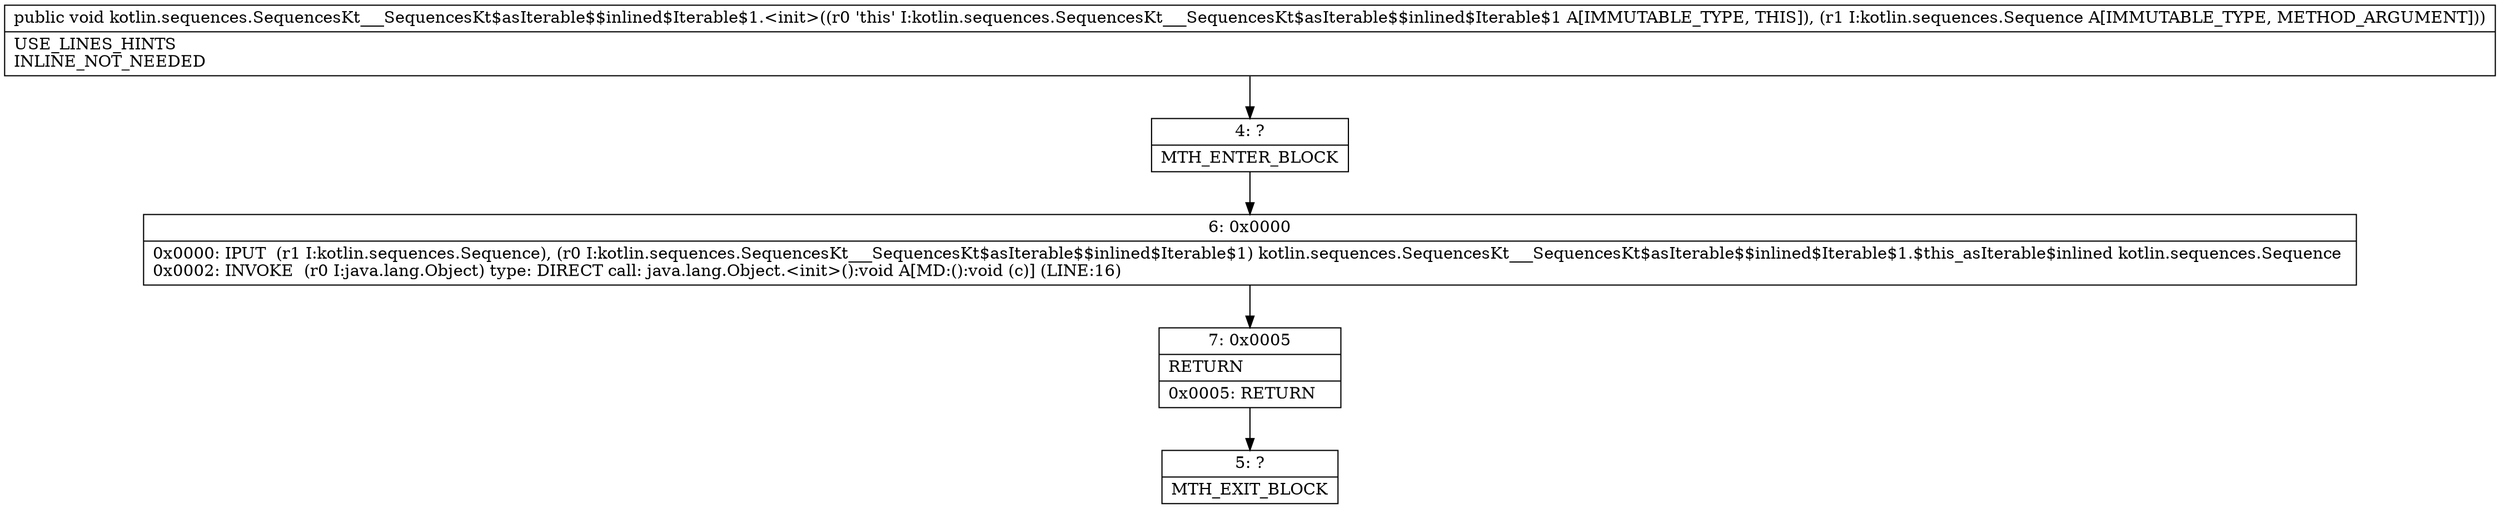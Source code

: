 digraph "CFG forkotlin.sequences.SequencesKt___SequencesKt$asIterable$$inlined$Iterable$1.\<init\>(Lkotlin\/sequences\/Sequence;)V" {
Node_4 [shape=record,label="{4\:\ ?|MTH_ENTER_BLOCK\l}"];
Node_6 [shape=record,label="{6\:\ 0x0000|0x0000: IPUT  (r1 I:kotlin.sequences.Sequence), (r0 I:kotlin.sequences.SequencesKt___SequencesKt$asIterable$$inlined$Iterable$1) kotlin.sequences.SequencesKt___SequencesKt$asIterable$$inlined$Iterable$1.$this_asIterable$inlined kotlin.sequences.Sequence \l0x0002: INVOKE  (r0 I:java.lang.Object) type: DIRECT call: java.lang.Object.\<init\>():void A[MD:():void (c)] (LINE:16)\l}"];
Node_7 [shape=record,label="{7\:\ 0x0005|RETURN\l|0x0005: RETURN   \l}"];
Node_5 [shape=record,label="{5\:\ ?|MTH_EXIT_BLOCK\l}"];
MethodNode[shape=record,label="{public void kotlin.sequences.SequencesKt___SequencesKt$asIterable$$inlined$Iterable$1.\<init\>((r0 'this' I:kotlin.sequences.SequencesKt___SequencesKt$asIterable$$inlined$Iterable$1 A[IMMUTABLE_TYPE, THIS]), (r1 I:kotlin.sequences.Sequence A[IMMUTABLE_TYPE, METHOD_ARGUMENT]))  | USE_LINES_HINTS\lINLINE_NOT_NEEDED\l}"];
MethodNode -> Node_4;Node_4 -> Node_6;
Node_6 -> Node_7;
Node_7 -> Node_5;
}

